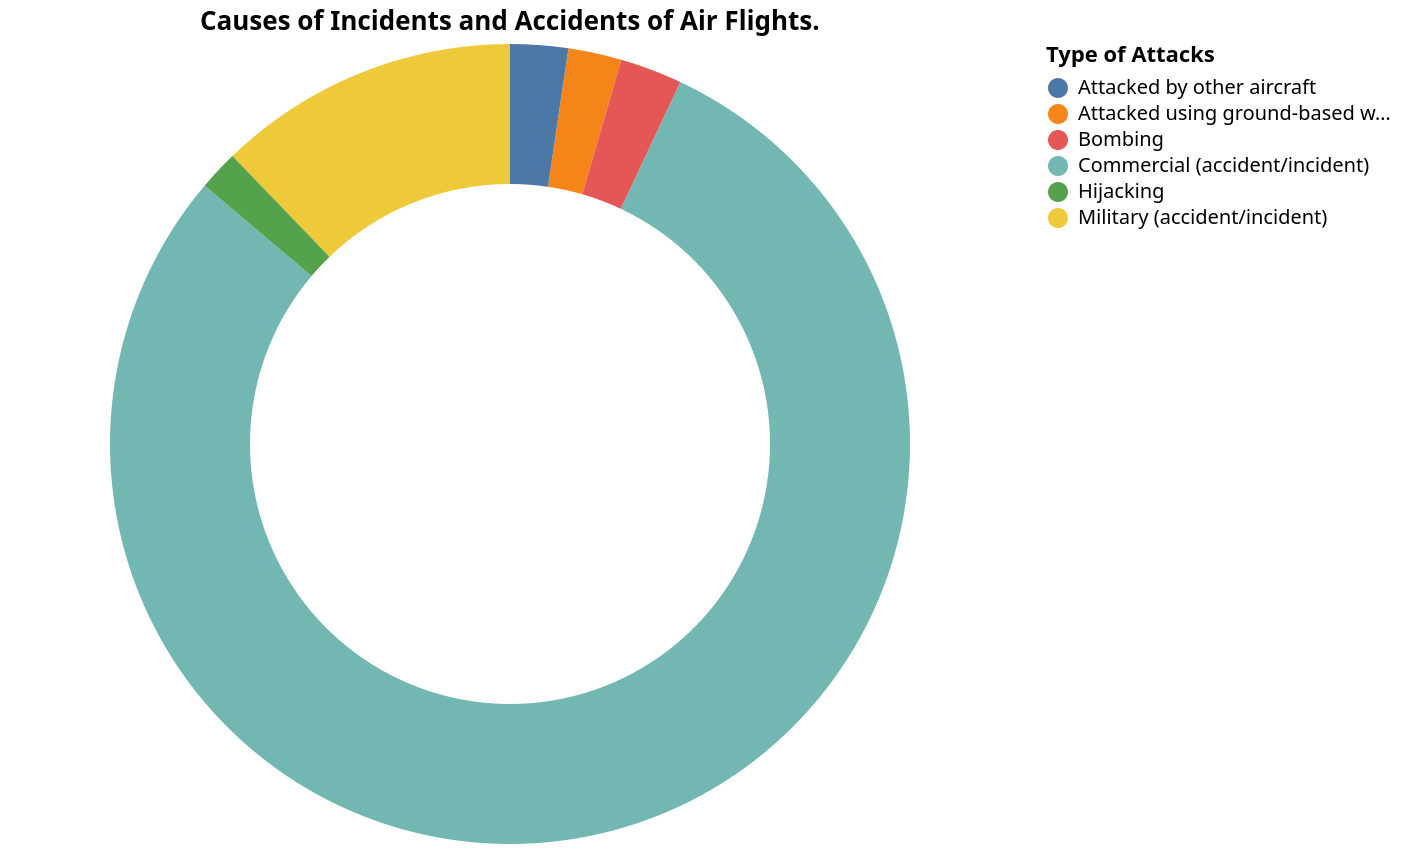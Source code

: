 {
  "$schema": "https://vega.github.io/schema/vega-lite/v5.json",
  "width": 500,
  "height": 400,
  "title": "Causes of Incidents and Accidents of Air Flights.",
  "data": {
    "values": [
      {
        "category": "EXG",
        "value": 12,
        "description": "Attacked using ground-based weapons"
      },
      {
        "category": "MIL",
        "value": 68,
        "description": "Military (accident/incident)"
      },
      {
        "category": "COM",
        "value": 441,
        "description": "Commercial (accident/incident)"
      },
      {"category": "INB", "value": 14, "description": "Bombing"},
      {
        "category": "EXS",
        "value": 13,
        "description": "Attacked by other aircraft"
      },
      {"category": "INH", "value": 9, "description": "Hijacking"}
    ]
  },
  "mark": {"type": "arc", "innerRadius": 130},
  "encoding": {
    "theta": {"field": "value", "type": "quantitative"},
    "color": {
      "field": "description",
      "type": "nominal",
      "title": "Type of Attacks"
    },
    "tooltip": [
      {"field": "category", "title": "Type"},
      {"field": "description", "title": "Description"},
      {"field": "value", "title": "Number of accidents"}
    ]
  },
  "config": {}
}